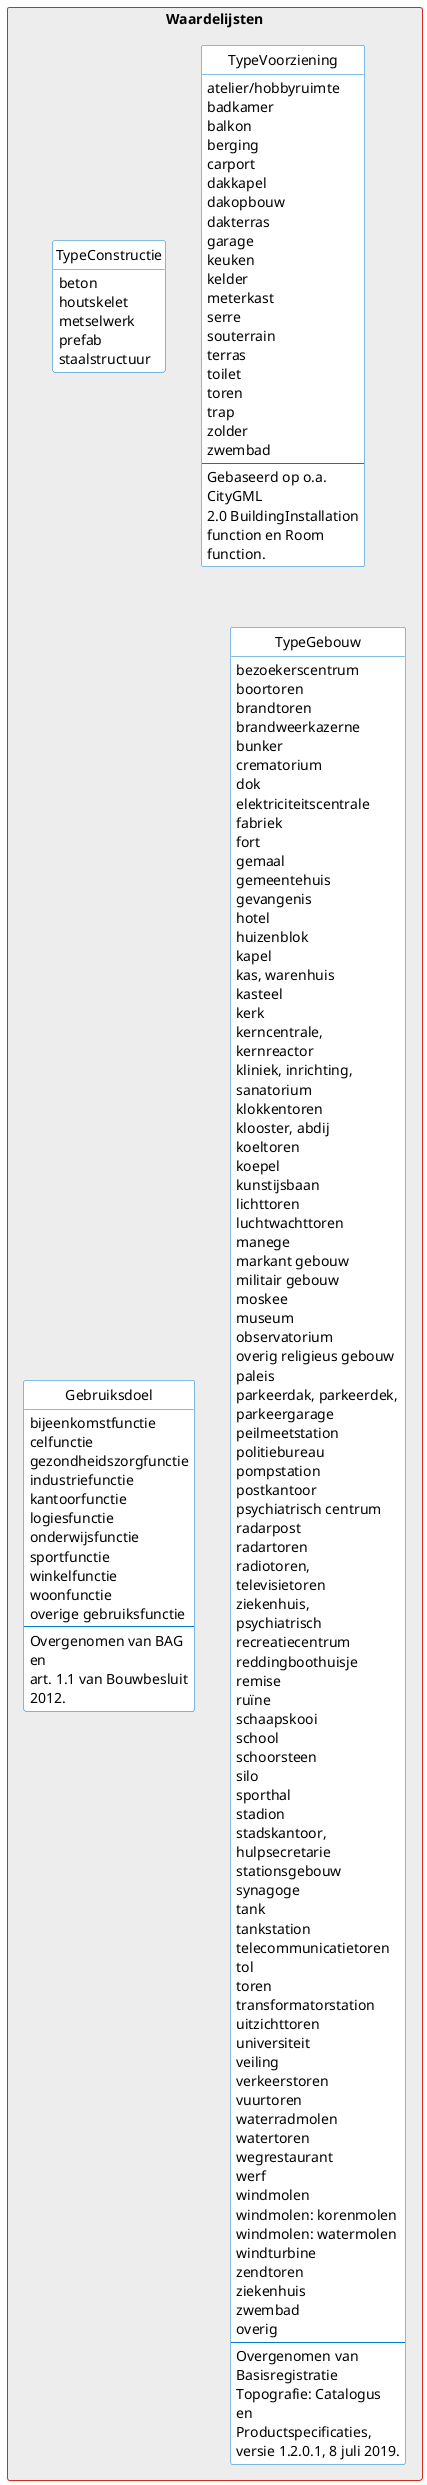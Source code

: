 @startuml

' skinparam linetype ortho
' skinparam linetype polyline

' --------v-v-v-v-v-v-v-v--------
' https://www.rijkshuisstijl.nl/organisatiespecifieke-richtlijnen/ministerie-van-binnenlandse-zaken-en-koninkrijksrelaties/deelidentiteit-kerndepartement-bzk
' https://www.rijkshuisstijl.nl/basiselementen/basiselementen-online/online-kleuren
'
' # Communicatiekleuren
' Het kerndepartement van BZK heeft uit het kleurenpalet van de rijkshuisstijl drie kleuren (elk met tint1 / tint2) gekozen:
' - Rijksoverheid hemelblauw #007bc7 (#b2d7ee/#d9ebf7)
' - Rijksoverheid rood #d52b1e (#f2bfbb/#f9dfdd)
' - Rijksoverheid groen #39870c (#c3dbb6/#e1eddb)
' Het gebruik van deze kleuren in combinatie met veel wit wordt gestimuleerd.
'
' # Tinten voor achtergrondkaders, grafieken en tabellen
' Voor achtergrondkaders, grafieken en tabellen kunnen 7 neutrale grijstinten of tinten van een communicatiekleur in stappen van 20% worden toegepast. Voor tekstachtergrond wordt grijstint1 of communicatiekleur tint2 aanbevolen om aan de contrasteisen voor een goede leesbaarheid te voldoen.
'
' Rijksoverheid grijs 1 #f3f3f3
' Rijksoverheid grijs 2 #e6e6e6
' Rijksoverheid grijs 3 #cccccc
' Rijksoverheid grijs 4 #b4b4b4
' Rijksoverheid grijs 5 #999999
' Rijksoverheid grijs 6 #696969
' Rijksoverheid grijs 7 #535353

' skinparam linetype ortho
' skinparam linetype polyline
' --------^-^-^-^-^-^-^-^--------

skinparam WrapWidth 165

skinparam Shadowing false

skinparam classAttributeIconSize 0

skinparam class {
    ArrowColor #39870c
'     ArrowMessageAlignment center
    ArrowThickness 1.5
    BackgroundColor #ffffff
    BorderColor #007bc7
    BorderColor<<extern>> #999999
    FontColor<<extern>> #999999
'     FontName RijksoverheidSansText
'     StereotypeFontStyle italic
}

skinparam note {
    BackgroundColor #fdf6bb
    BorderColor #f9e11e
    FontColor #01689b
'     FontName RijksoverheidSansText
}

skinparam package {
    BorderColor #d52b1e
    FontColor #d52b1e
'     FontName RijksoverheidSansText
    FontStyle normal
    Style rectangle
}

hide empty members

hide circle

hide stereotype

package "Waardelijsten" <<rectangle>> #ededed {
    ' https://www.groephuyzentruyt.be/blog/de-verschillende-bouwmethodes
    class TypeConstructie << Referentielijst >> {
        beton
        houtskelet
        metselwerk
        prefab
        staalstructuur
    }

    class TypeVoorziening << Referentielijst >> {
        atelier/hobbyruimte
        badkamer
        balkon
        berging
        carport
        dakkapel
        dakopbouw
        dakterras
        garage
        keuken
        kelder
        meterkast
        serre
        souterrain
        terras
        toilet
        toren
        trap
        zolder
        zwembad
        --
        Gebaseerd op o.a. CityGML
        2.0 BuildingInstallation
        function en Room function.
    }

'     class TypeMetagegeven << Referentielijst >> {
'         in onderzoek
'         accuraatheid
'         bewerkingsmethode
'         inwinningsmethode
'     }

    class Gebruiksdoel << Referentielijst >> {
        bijeenkomstfunctie
        celfunctie
        gezondheidszorgfunctie
        industriefunctie
        kantoorfunctie
        logiesfunctie
        onderwijsfunctie
        sportfunctie
        winkelfunctie
        woonfunctie
        overige gebruiksfunctie
        --
        Overgenomen van BAG en
        art. 1.1 van Bouwbesluit 2012.
    }

    class TypeGebouw << Referentielijst >> {
' http://inspire.ec.europa.eu/codelist/BuildingNatureValue
'         boog
'         bunker
'         dam
'         grotgebouw
'         kapel
'         kas
'         kasteel
'         kerk
'         moskee
'         opslagtank
'         overkapping
'         schuur
'         silo
'         stadion
'         synagoge
'         tempel
'         toren
'         vuurtoren
'         windmolen
'         windturbine
'         zonnescherm
'         --
'         Overgenomen van INSPIRE
'         BuildingNatureValue.
'
        bezoekerscentrum
        boortoren
        brandtoren
        brandweerkazerne
        bunker
        crematorium
        dok
        elektriciteitscentrale
        fabriek
        fort
        gemaal
        gemeentehuis
        gevangenis
        hotel
        huizenblok
        kapel
        kas, warenhuis
        kasteel
        kerk
        kerncentrale, kernreactor
        kliniek, inrichting, sanatorium
        klokkentoren
        klooster, abdij
        koeltoren
        koepel
        kunstijsbaan
        lichttoren
        luchtwachttoren
        manege
        markant gebouw
        militair gebouw
        moskee
        museum
        observatorium
        overig religieus gebouw
        paleis
        parkeerdak, parkeerdek, parkeergarage
        peilmeetstation
        politiebureau
        pompstation
        postkantoor
        psychiatrisch centrum
        radarpost
        radartoren
        radiotoren, televisietoren
        ziekenhuis,
        psychiatrisch
        recreatiecentrum
        reddingboothuisje
        remise
        ruïne
        schaapskooi
        school
        schoorsteen
        silo
        sporthal
        stadion
        stadskantoor, hulpsecretarie
        stationsgebouw
        synagoge
        tank
        tankstation
        telecommunicatietoren
        tol
        toren
        transformatorstation
        uitzichttoren
        universiteit
        veiling
        verkeerstoren
        vuurtoren
        waterradmolen
        watertoren
        wegrestaurant
        werf
        windmolen
        windmolen: korenmolen
        windmolen: watermolen
        windturbine
        zendtoren
        ziekenhuis
        zwembad
        overig
        --
        Overgenomen van Basisregistratie
        Topografie: Catalogus en
        Productspecificaties,
        versie 1.2.0.1, 8 juli 2019.
    }
}
@enduml
